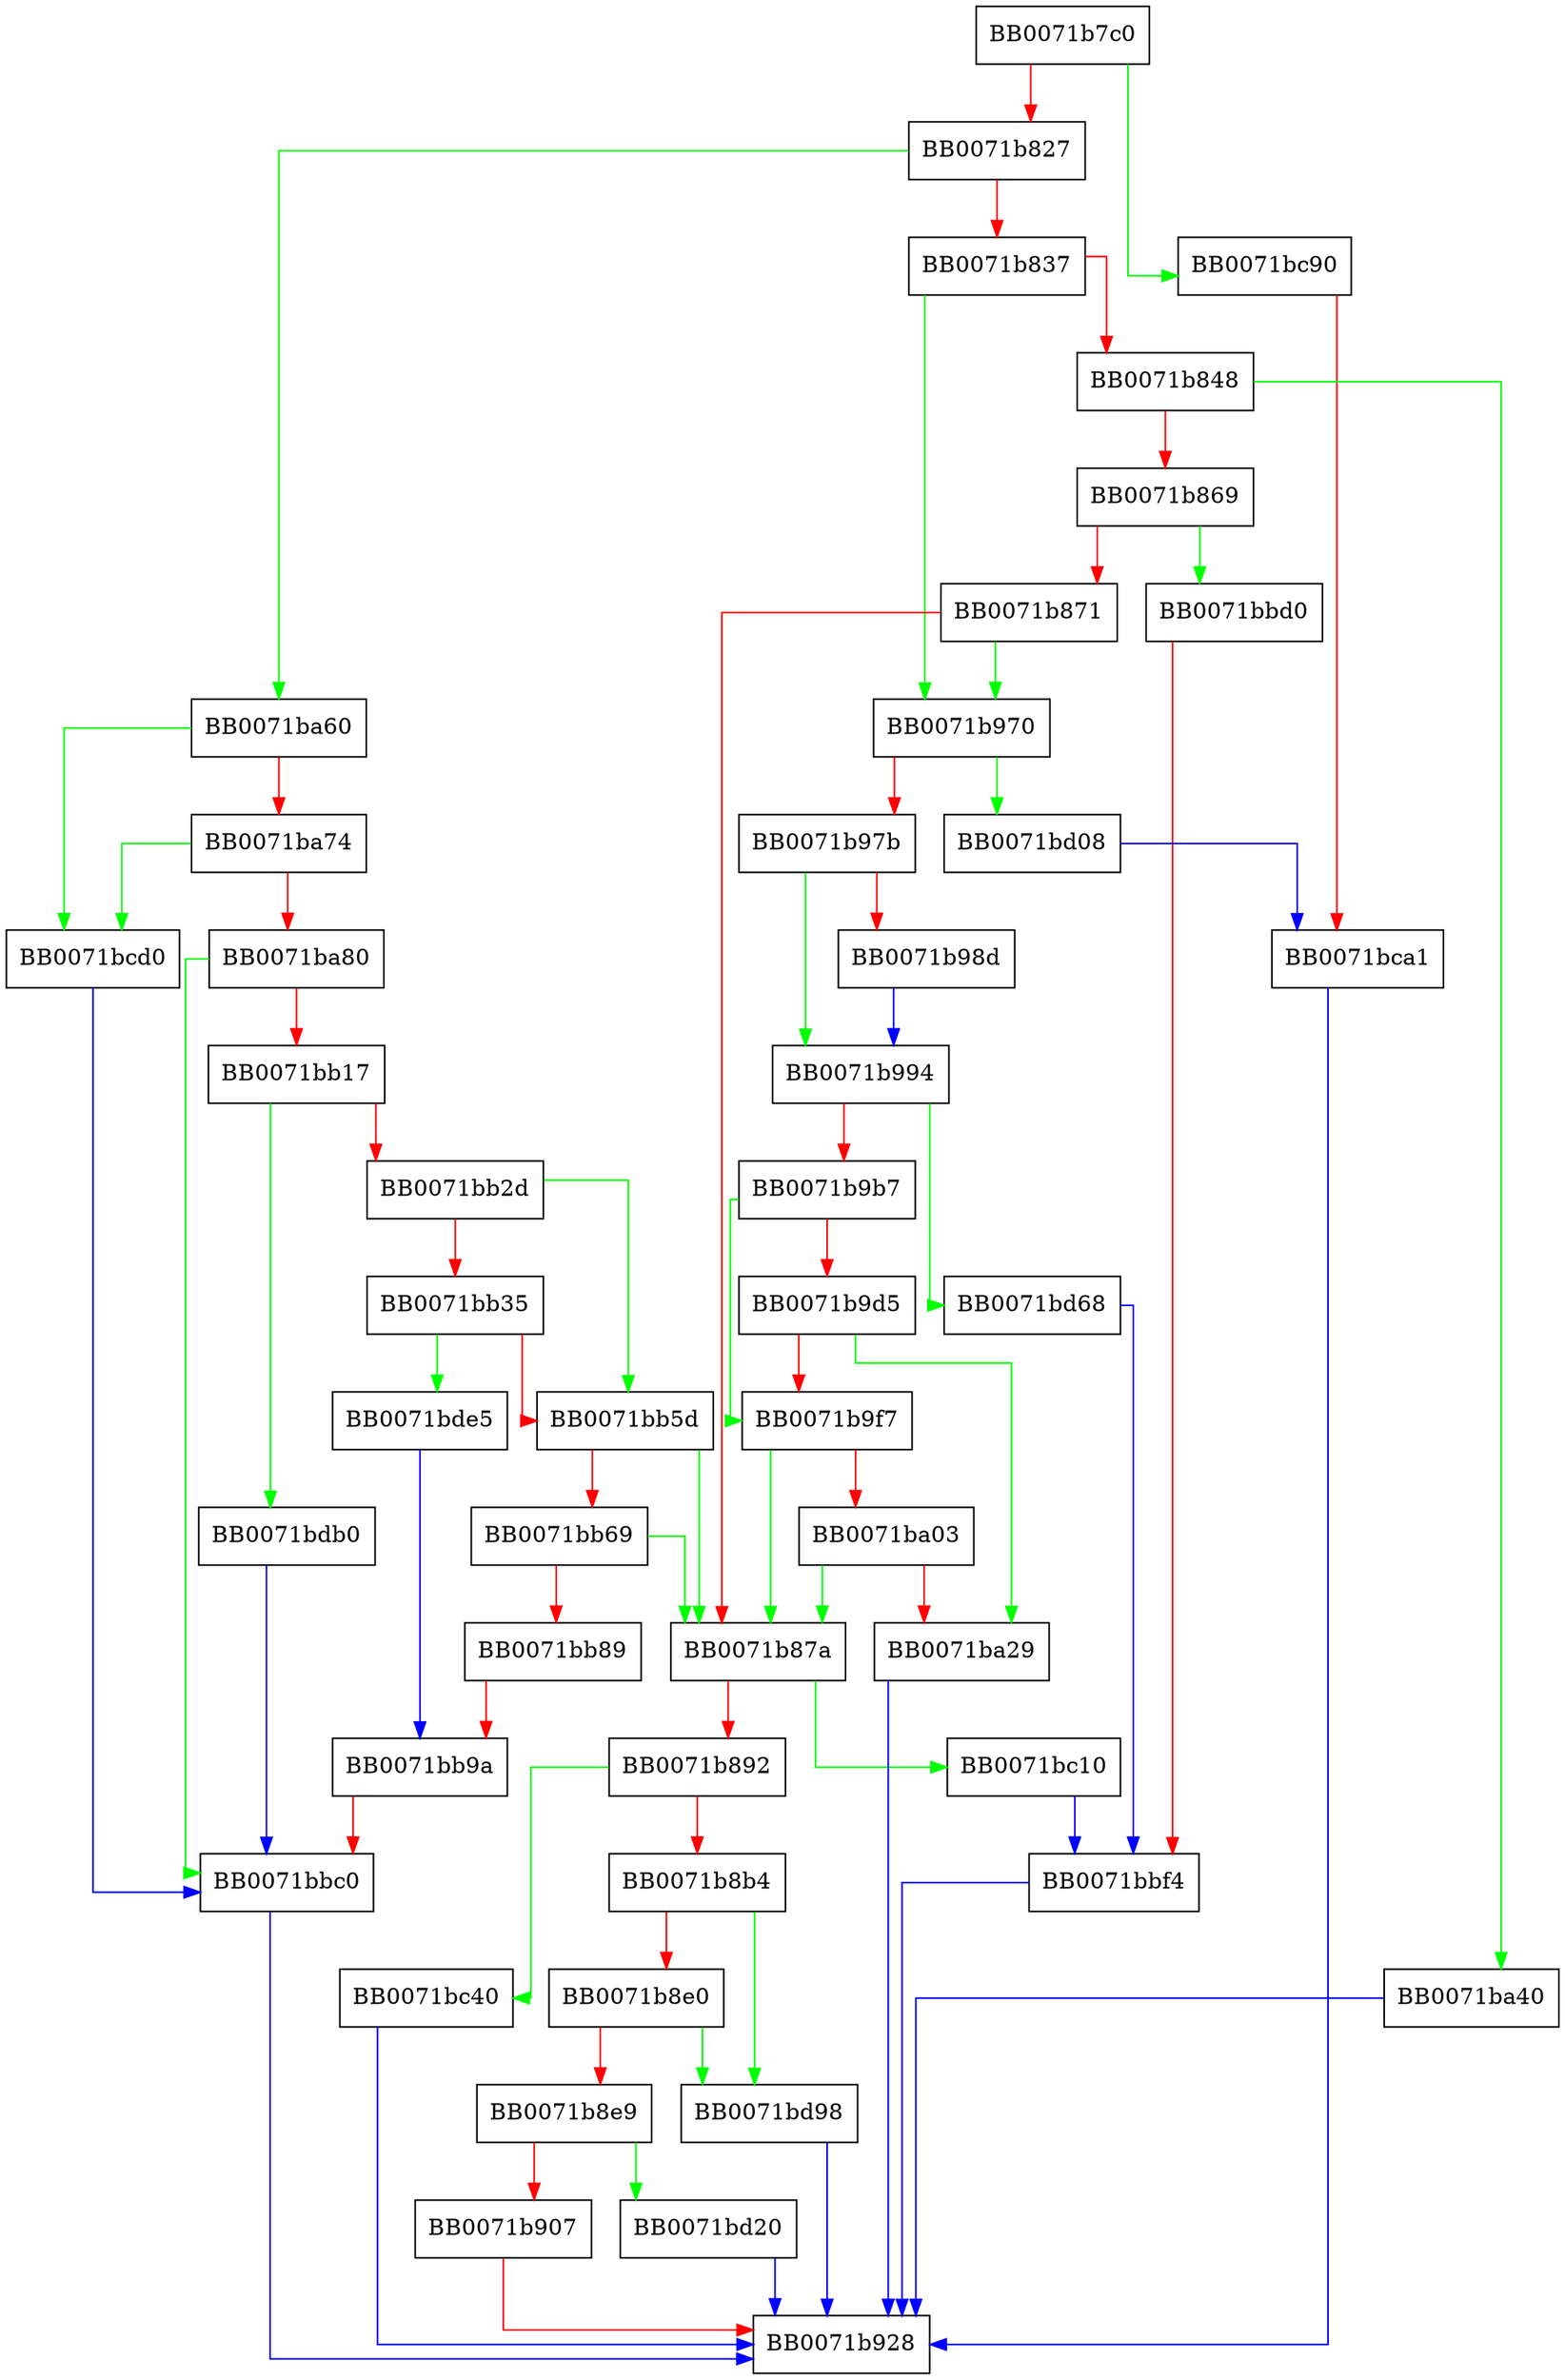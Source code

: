digraph ASN1_item_sign_ctx {
  node [shape="box"];
  graph [splines=ortho];
  BB0071b7c0 -> BB0071bc90 [color="green"];
  BB0071b7c0 -> BB0071b827 [color="red"];
  BB0071b827 -> BB0071ba60 [color="green"];
  BB0071b827 -> BB0071b837 [color="red"];
  BB0071b837 -> BB0071b970 [color="green"];
  BB0071b837 -> BB0071b848 [color="red"];
  BB0071b848 -> BB0071ba40 [color="green"];
  BB0071b848 -> BB0071b869 [color="red"];
  BB0071b869 -> BB0071bbd0 [color="green"];
  BB0071b869 -> BB0071b871 [color="red"];
  BB0071b871 -> BB0071b970 [color="green"];
  BB0071b871 -> BB0071b87a [color="red"];
  BB0071b87a -> BB0071bc10 [color="green"];
  BB0071b87a -> BB0071b892 [color="red"];
  BB0071b892 -> BB0071bc40 [color="green"];
  BB0071b892 -> BB0071b8b4 [color="red"];
  BB0071b8b4 -> BB0071bd98 [color="green"];
  BB0071b8b4 -> BB0071b8e0 [color="red"];
  BB0071b8e0 -> BB0071bd98 [color="green"];
  BB0071b8e0 -> BB0071b8e9 [color="red"];
  BB0071b8e9 -> BB0071bd20 [color="green"];
  BB0071b8e9 -> BB0071b907 [color="red"];
  BB0071b907 -> BB0071b928 [color="red"];
  BB0071b970 -> BB0071bd08 [color="green"];
  BB0071b970 -> BB0071b97b [color="red"];
  BB0071b97b -> BB0071b994 [color="green"];
  BB0071b97b -> BB0071b98d [color="red"];
  BB0071b98d -> BB0071b994 [color="blue"];
  BB0071b994 -> BB0071bd68 [color="green"];
  BB0071b994 -> BB0071b9b7 [color="red"];
  BB0071b9b7 -> BB0071b9f7 [color="green"];
  BB0071b9b7 -> BB0071b9d5 [color="red"];
  BB0071b9d5 -> BB0071ba29 [color="green"];
  BB0071b9d5 -> BB0071b9f7 [color="red"];
  BB0071b9f7 -> BB0071b87a [color="green"];
  BB0071b9f7 -> BB0071ba03 [color="red"];
  BB0071ba03 -> BB0071b87a [color="green"];
  BB0071ba03 -> BB0071ba29 [color="red"];
  BB0071ba29 -> BB0071b928 [color="blue"];
  BB0071ba40 -> BB0071b928 [color="blue"];
  BB0071ba60 -> BB0071bcd0 [color="green"];
  BB0071ba60 -> BB0071ba74 [color="red"];
  BB0071ba74 -> BB0071bcd0 [color="green"];
  BB0071ba74 -> BB0071ba80 [color="red"];
  BB0071ba80 -> BB0071bbc0 [color="green"];
  BB0071ba80 -> BB0071bb17 [color="red"];
  BB0071bb17 -> BB0071bdb0 [color="green"];
  BB0071bb17 -> BB0071bb2d [color="red"];
  BB0071bb2d -> BB0071bb5d [color="green"];
  BB0071bb2d -> BB0071bb35 [color="red"];
  BB0071bb35 -> BB0071bde5 [color="green"];
  BB0071bb35 -> BB0071bb5d [color="red"];
  BB0071bb5d -> BB0071b87a [color="green"];
  BB0071bb5d -> BB0071bb69 [color="red"];
  BB0071bb69 -> BB0071b87a [color="green"];
  BB0071bb69 -> BB0071bb89 [color="red"];
  BB0071bb89 -> BB0071bb9a [color="red"];
  BB0071bb9a -> BB0071bbc0 [color="red"];
  BB0071bbc0 -> BB0071b928 [color="blue"];
  BB0071bbd0 -> BB0071bbf4 [color="red"];
  BB0071bbf4 -> BB0071b928 [color="blue"];
  BB0071bc10 -> BB0071bbf4 [color="blue"];
  BB0071bc40 -> BB0071b928 [color="blue"];
  BB0071bc90 -> BB0071bca1 [color="red"];
  BB0071bca1 -> BB0071b928 [color="blue"];
  BB0071bcd0 -> BB0071bbc0 [color="blue"];
  BB0071bd08 -> BB0071bca1 [color="blue"];
  BB0071bd20 -> BB0071b928 [color="blue"];
  BB0071bd68 -> BB0071bbf4 [color="blue"];
  BB0071bd98 -> BB0071b928 [color="blue"];
  BB0071bdb0 -> BB0071bbc0 [color="blue"];
  BB0071bde5 -> BB0071bb9a [color="blue"];
}